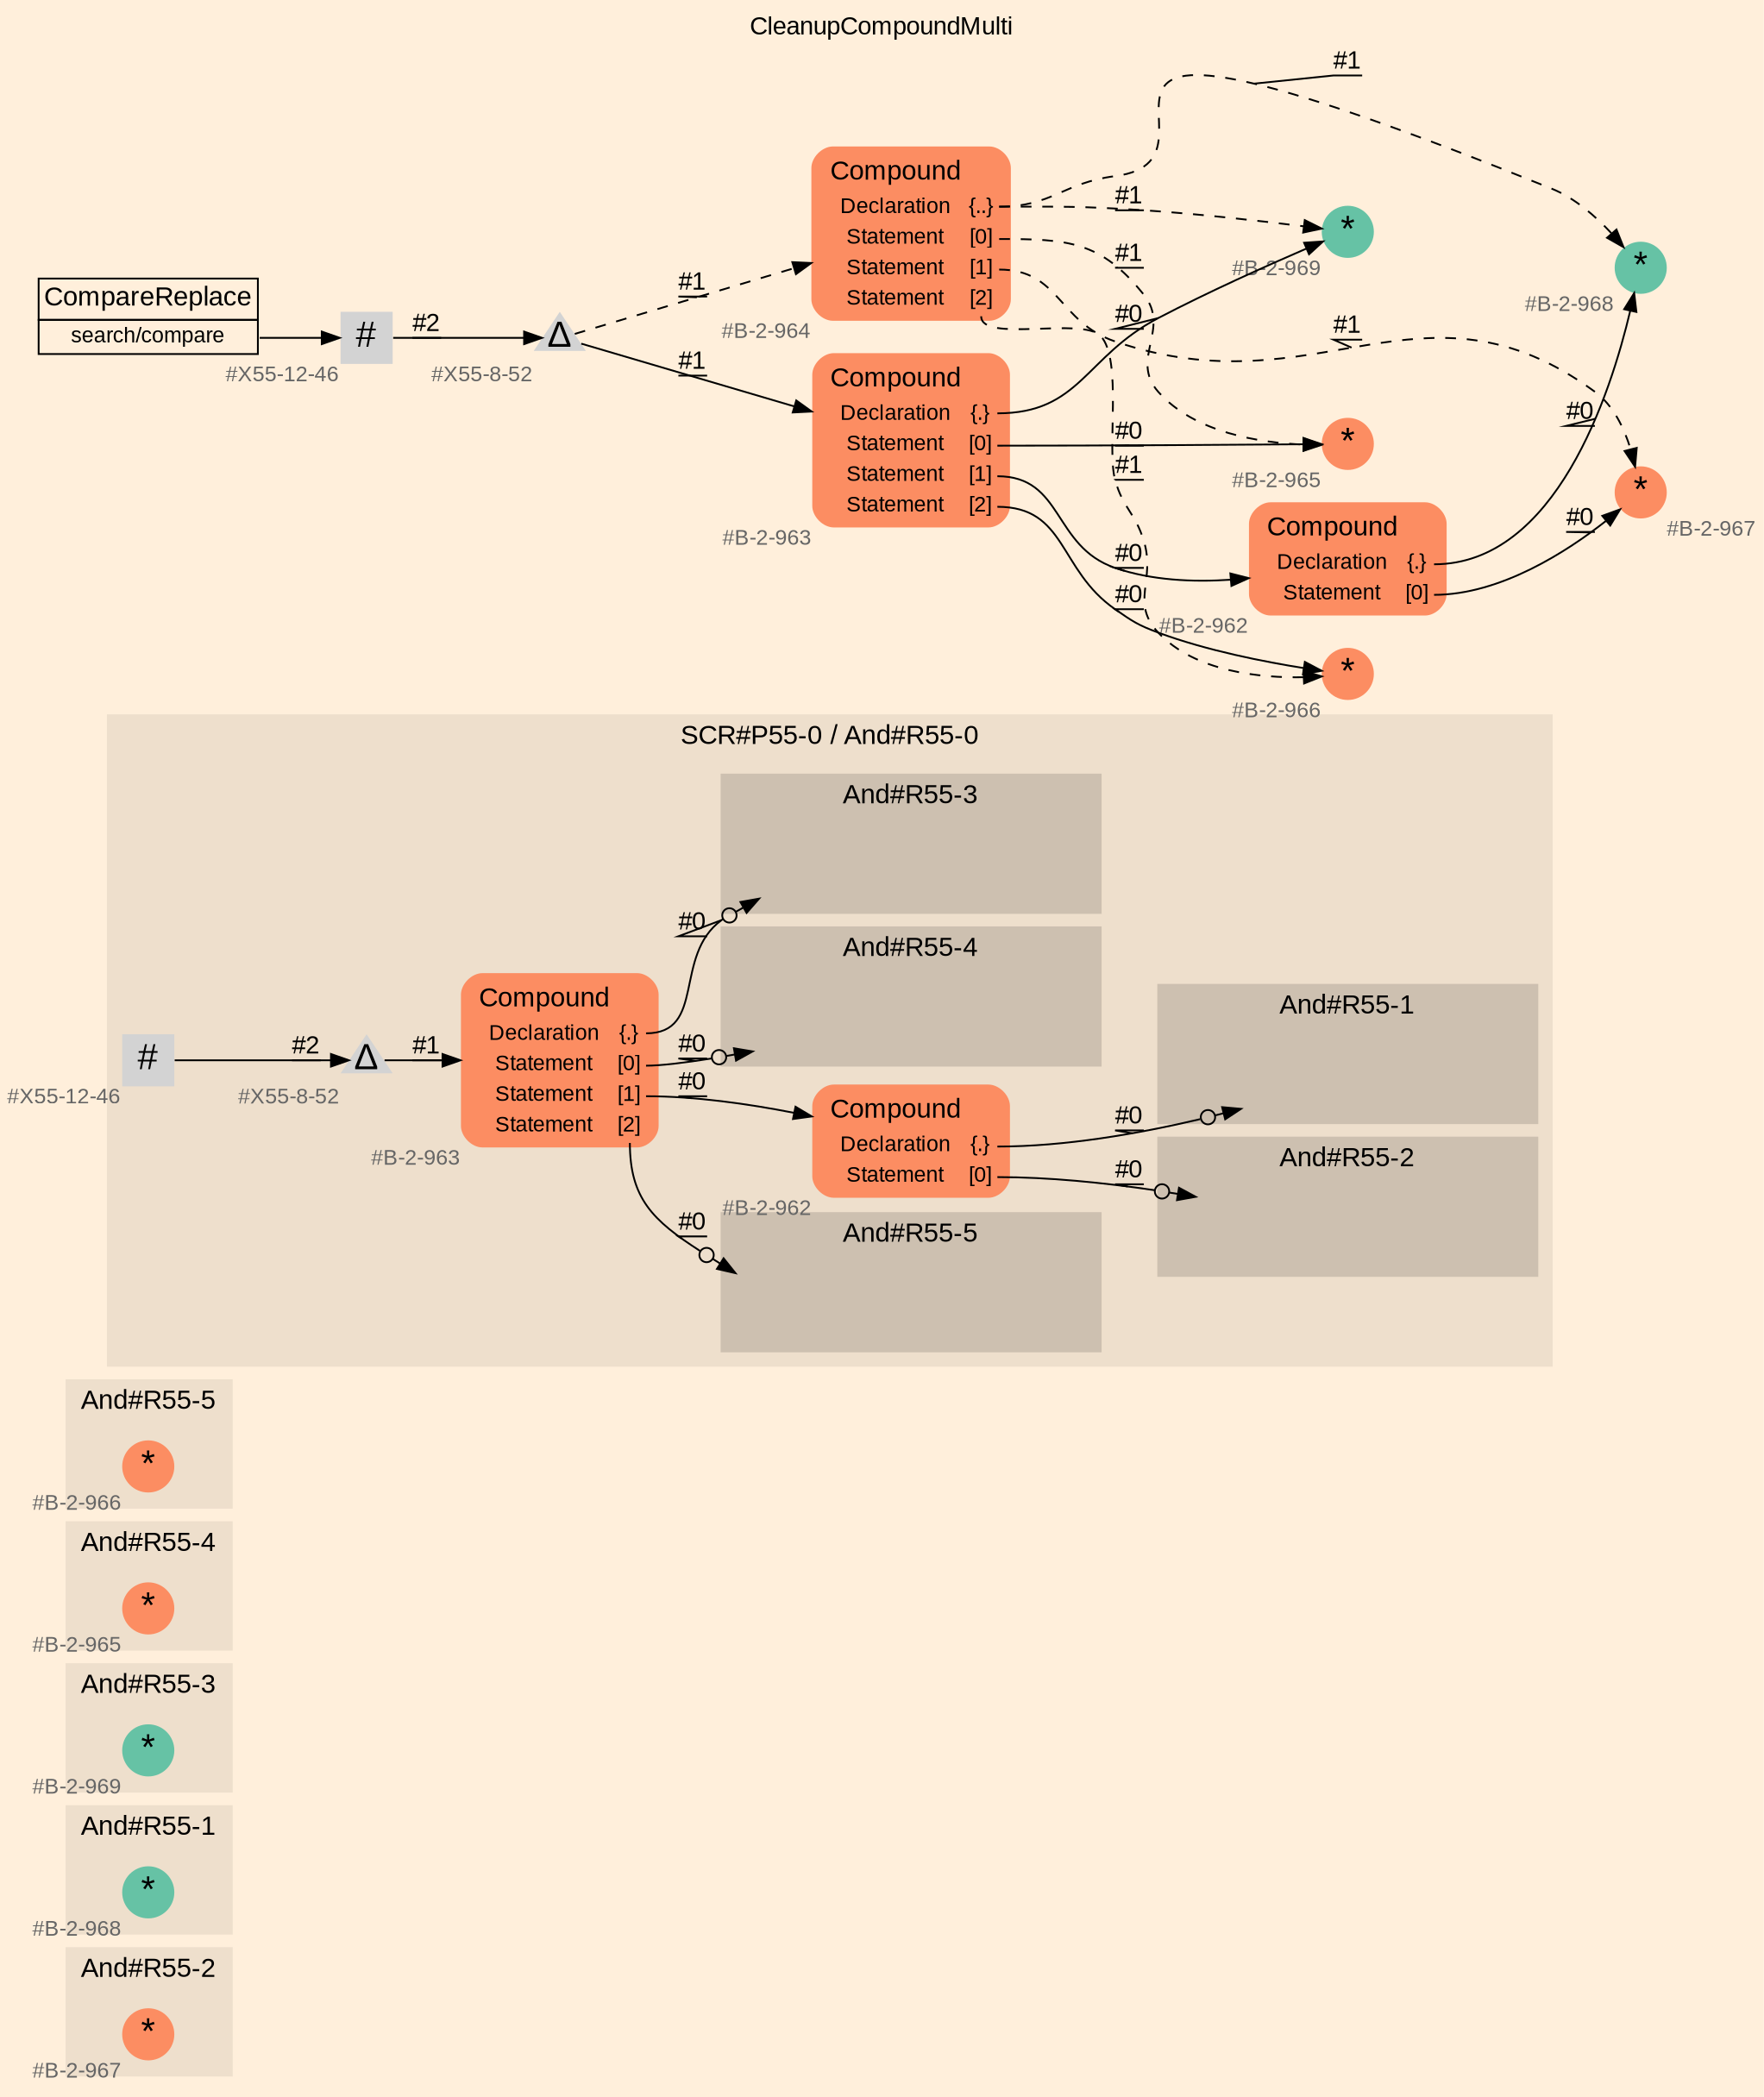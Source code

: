 digraph "CleanupCompoundMulti" {
label = "CleanupCompoundMulti"
labelloc = t
graph [
    rankdir = "LR"
    ranksep = 0.3
    bgcolor = antiquewhite1
    color = black
    fontcolor = black
    fontname = "Arial"
];
node [
    fontname = "Arial"
];
edge [
    fontname = "Arial"
];

// -------------------- figure And#R55-2 --------------------
// -------- region And#R55-2 ----------
subgraph "clusterAnd#R55-2" {
    label = "And#R55-2"
    style = "filled"
    color = antiquewhite2
    fontsize = "15"
    // -------- block And#R55-2/#B-2-967 ----------
    "And#R55-2/#B-2-967" [
        fillcolor = "/set28/2"
        xlabel = "#B-2-967"
        fontsize = "12"
        fontcolor = grey40
        shape = "circle"
        label = <<FONT COLOR="black" POINT-SIZE="20">*</FONT>>
        style = "filled"
        penwidth = 0.0
        fixedsize = true
        width = 0.4
        height = 0.4
    ];
    
}


// -------------------- figure And#R55-1 --------------------
// -------- region And#R55-1 ----------
subgraph "clusterAnd#R55-1" {
    label = "And#R55-1"
    style = "filled"
    color = antiquewhite2
    fontsize = "15"
    // -------- block And#R55-1/#B-2-968 ----------
    "And#R55-1/#B-2-968" [
        fillcolor = "/set28/1"
        xlabel = "#B-2-968"
        fontsize = "12"
        fontcolor = grey40
        shape = "circle"
        label = <<FONT COLOR="black" POINT-SIZE="20">*</FONT>>
        style = "filled"
        penwidth = 0.0
        fixedsize = true
        width = 0.4
        height = 0.4
    ];
    
}


// -------------------- figure And#R55-3 --------------------
// -------- region And#R55-3 ----------
subgraph "clusterAnd#R55-3" {
    label = "And#R55-3"
    style = "filled"
    color = antiquewhite2
    fontsize = "15"
    // -------- block And#R55-3/#B-2-969 ----------
    "And#R55-3/#B-2-969" [
        fillcolor = "/set28/1"
        xlabel = "#B-2-969"
        fontsize = "12"
        fontcolor = grey40
        shape = "circle"
        label = <<FONT COLOR="black" POINT-SIZE="20">*</FONT>>
        style = "filled"
        penwidth = 0.0
        fixedsize = true
        width = 0.4
        height = 0.4
    ];
    
}


// -------------------- figure And#R55-4 --------------------
// -------- region And#R55-4 ----------
subgraph "clusterAnd#R55-4" {
    label = "And#R55-4"
    style = "filled"
    color = antiquewhite2
    fontsize = "15"
    // -------- block And#R55-4/#B-2-965 ----------
    "And#R55-4/#B-2-965" [
        fillcolor = "/set28/2"
        xlabel = "#B-2-965"
        fontsize = "12"
        fontcolor = grey40
        shape = "circle"
        label = <<FONT COLOR="black" POINT-SIZE="20">*</FONT>>
        style = "filled"
        penwidth = 0.0
        fixedsize = true
        width = 0.4
        height = 0.4
    ];
    
}


// -------------------- figure And#R55-5 --------------------
// -------- region And#R55-5 ----------
subgraph "clusterAnd#R55-5" {
    label = "And#R55-5"
    style = "filled"
    color = antiquewhite2
    fontsize = "15"
    // -------- block And#R55-5/#B-2-966 ----------
    "And#R55-5/#B-2-966" [
        fillcolor = "/set28/2"
        xlabel = "#B-2-966"
        fontsize = "12"
        fontcolor = grey40
        shape = "circle"
        label = <<FONT COLOR="black" POINT-SIZE="20">*</FONT>>
        style = "filled"
        penwidth = 0.0
        fixedsize = true
        width = 0.4
        height = 0.4
    ];
    
}


// -------------------- figure And#R55-0 --------------------
// -------- region And#R55-0 ----------
subgraph "clusterAnd#R55-0" {
    label = "SCR#P55-0 / And#R55-0"
    style = "filled"
    color = antiquewhite2
    fontsize = "15"
    // -------- block And#R55-0/#B-2-963 ----------
    "And#R55-0/#B-2-963" [
        fillcolor = "/set28/2"
        xlabel = "#B-2-963"
        fontsize = "12"
        fontcolor = grey40
        shape = "plaintext"
        label = <<TABLE BORDER="0" CELLBORDER="0" CELLSPACING="0">
         <TR><TD><FONT COLOR="black" POINT-SIZE="15">Compound</FONT></TD></TR>
         <TR><TD><FONT COLOR="black" POINT-SIZE="12">Declaration</FONT></TD><TD PORT="port0"><FONT COLOR="black" POINT-SIZE="12">{.}</FONT></TD></TR>
         <TR><TD><FONT COLOR="black" POINT-SIZE="12">Statement</FONT></TD><TD PORT="port1"><FONT COLOR="black" POINT-SIZE="12">[0]</FONT></TD></TR>
         <TR><TD><FONT COLOR="black" POINT-SIZE="12">Statement</FONT></TD><TD PORT="port2"><FONT COLOR="black" POINT-SIZE="12">[1]</FONT></TD></TR>
         <TR><TD><FONT COLOR="black" POINT-SIZE="12">Statement</FONT></TD><TD PORT="port3"><FONT COLOR="black" POINT-SIZE="12">[2]</FONT></TD></TR>
        </TABLE>>
        style = "rounded,filled"
    ];
    
    // -------- block And#R55-0/#B-2-962 ----------
    "And#R55-0/#B-2-962" [
        fillcolor = "/set28/2"
        xlabel = "#B-2-962"
        fontsize = "12"
        fontcolor = grey40
        shape = "plaintext"
        label = <<TABLE BORDER="0" CELLBORDER="0" CELLSPACING="0">
         <TR><TD><FONT COLOR="black" POINT-SIZE="15">Compound</FONT></TD></TR>
         <TR><TD><FONT COLOR="black" POINT-SIZE="12">Declaration</FONT></TD><TD PORT="port0"><FONT COLOR="black" POINT-SIZE="12">{.}</FONT></TD></TR>
         <TR><TD><FONT COLOR="black" POINT-SIZE="12">Statement</FONT></TD><TD PORT="port1"><FONT COLOR="black" POINT-SIZE="12">[0]</FONT></TD></TR>
        </TABLE>>
        style = "rounded,filled"
    ];
    
    // -------- block And#R55-0/#X55-12-46 ----------
    "And#R55-0/#X55-12-46" [
        xlabel = "#X55-12-46"
        fontsize = "12"
        fontcolor = grey40
        shape = "square"
        label = <<FONT COLOR="black" POINT-SIZE="20">#</FONT>>
        style = "filled"
        penwidth = 0.0
        fixedsize = true
        width = 0.4
        height = 0.4
    ];
    
    // -------- block And#R55-0/#X55-8-52 ----------
    "And#R55-0/#X55-8-52" [
        xlabel = "#X55-8-52"
        fontsize = "12"
        fontcolor = grey40
        shape = "triangle"
        label = <<FONT COLOR="black" POINT-SIZE="20">Δ</FONT>>
        style = "filled"
        penwidth = 0.0
        fixedsize = true
        width = 0.4
        height = 0.4
    ];
    
    // -------- region And#R55-0/And#R55-1 ----------
    subgraph "clusterAnd#R55-0/And#R55-1" {
        label = "And#R55-1"
        style = "filled"
        color = antiquewhite3
        fontsize = "15"
        // -------- block And#R55-0/And#R55-1/#B-2-968 ----------
        "And#R55-0/And#R55-1/#B-2-968" [
            fillcolor = "/set28/1"
            xlabel = "#B-2-968"
            fontsize = "12"
            fontcolor = grey40
            shape = "none"
            style = "invisible"
        ];
        
    }
    
    // -------- region And#R55-0/And#R55-2 ----------
    subgraph "clusterAnd#R55-0/And#R55-2" {
        label = "And#R55-2"
        style = "filled"
        color = antiquewhite3
        fontsize = "15"
        // -------- block And#R55-0/And#R55-2/#B-2-967 ----------
        "And#R55-0/And#R55-2/#B-2-967" [
            fillcolor = "/set28/2"
            xlabel = "#B-2-967"
            fontsize = "12"
            fontcolor = grey40
            shape = "none"
            style = "invisible"
        ];
        
    }
    
    // -------- region And#R55-0/And#R55-3 ----------
    subgraph "clusterAnd#R55-0/And#R55-3" {
        label = "And#R55-3"
        style = "filled"
        color = antiquewhite3
        fontsize = "15"
        // -------- block And#R55-0/And#R55-3/#B-2-969 ----------
        "And#R55-0/And#R55-3/#B-2-969" [
            fillcolor = "/set28/1"
            xlabel = "#B-2-969"
            fontsize = "12"
            fontcolor = grey40
            shape = "none"
            style = "invisible"
        ];
        
    }
    
    // -------- region And#R55-0/And#R55-4 ----------
    subgraph "clusterAnd#R55-0/And#R55-4" {
        label = "And#R55-4"
        style = "filled"
        color = antiquewhite3
        fontsize = "15"
        // -------- block And#R55-0/And#R55-4/#B-2-965 ----------
        "And#R55-0/And#R55-4/#B-2-965" [
            fillcolor = "/set28/2"
            xlabel = "#B-2-965"
            fontsize = "12"
            fontcolor = grey40
            shape = "none"
            style = "invisible"
        ];
        
    }
    
    // -------- region And#R55-0/And#R55-5 ----------
    subgraph "clusterAnd#R55-0/And#R55-5" {
        label = "And#R55-5"
        style = "filled"
        color = antiquewhite3
        fontsize = "15"
        // -------- block And#R55-0/And#R55-5/#B-2-966 ----------
        "And#R55-0/And#R55-5/#B-2-966" [
            fillcolor = "/set28/2"
            xlabel = "#B-2-966"
            fontsize = "12"
            fontcolor = grey40
            shape = "none"
            style = "invisible"
        ];
        
    }
    
}

"And#R55-0/#B-2-963":port0 -> "And#R55-0/And#R55-3/#B-2-969" [
    arrowhead="normalnoneodot"
    label = "#0"
    decorate = true
    color = black
    fontcolor = black
];

"And#R55-0/#B-2-963":port1 -> "And#R55-0/And#R55-4/#B-2-965" [
    arrowhead="normalnoneodot"
    label = "#0"
    decorate = true
    color = black
    fontcolor = black
];

"And#R55-0/#B-2-963":port2 -> "And#R55-0/#B-2-962" [
    label = "#0"
    decorate = true
    color = black
    fontcolor = black
];

"And#R55-0/#B-2-963":port3 -> "And#R55-0/And#R55-5/#B-2-966" [
    arrowhead="normalnoneodot"
    label = "#0"
    decorate = true
    color = black
    fontcolor = black
];

"And#R55-0/#B-2-962":port0 -> "And#R55-0/And#R55-1/#B-2-968" [
    arrowhead="normalnoneodot"
    label = "#0"
    decorate = true
    color = black
    fontcolor = black
];

"And#R55-0/#B-2-962":port1 -> "And#R55-0/And#R55-2/#B-2-967" [
    arrowhead="normalnoneodot"
    label = "#0"
    decorate = true
    color = black
    fontcolor = black
];

"And#R55-0/#X55-12-46" -> "And#R55-0/#X55-8-52" [
    label = "#2"
    decorate = true
    color = black
    fontcolor = black
];

"And#R55-0/#X55-8-52" -> "And#R55-0/#B-2-963" [
    label = "#1"
    decorate = true
    color = black
    fontcolor = black
];


// -------------------- transformation figure --------------------
// -------- block CR#X55-10-55 ----------
"CR#X55-10-55" [
    fillcolor = antiquewhite1
    fontsize = "12"
    fontcolor = grey40
    shape = "plaintext"
    label = <<TABLE BORDER="0" CELLBORDER="1" CELLSPACING="0">
     <TR><TD><FONT COLOR="black" POINT-SIZE="15">CompareReplace</FONT></TD></TR>
     <TR><TD PORT="port0"><FONT COLOR="black" POINT-SIZE="12">search/compare</FONT></TD></TR>
    </TABLE>>
    style = "filled"
    color = black
];

// -------- block #X55-12-46 ----------
"#X55-12-46" [
    xlabel = "#X55-12-46"
    fontsize = "12"
    fontcolor = grey40
    shape = "square"
    label = <<FONT COLOR="black" POINT-SIZE="20">#</FONT>>
    style = "filled"
    penwidth = 0.0
    fixedsize = true
    width = 0.4
    height = 0.4
];

// -------- block #X55-8-52 ----------
"#X55-8-52" [
    xlabel = "#X55-8-52"
    fontsize = "12"
    fontcolor = grey40
    shape = "triangle"
    label = <<FONT COLOR="black" POINT-SIZE="20">Δ</FONT>>
    style = "filled"
    penwidth = 0.0
    fixedsize = true
    width = 0.4
    height = 0.4
];

// -------- block #B-2-963 ----------
"#B-2-963" [
    fillcolor = "/set28/2"
    xlabel = "#B-2-963"
    fontsize = "12"
    fontcolor = grey40
    shape = "plaintext"
    label = <<TABLE BORDER="0" CELLBORDER="0" CELLSPACING="0">
     <TR><TD><FONT COLOR="black" POINT-SIZE="15">Compound</FONT></TD></TR>
     <TR><TD><FONT COLOR="black" POINT-SIZE="12">Declaration</FONT></TD><TD PORT="port0"><FONT COLOR="black" POINT-SIZE="12">{.}</FONT></TD></TR>
     <TR><TD><FONT COLOR="black" POINT-SIZE="12">Statement</FONT></TD><TD PORT="port1"><FONT COLOR="black" POINT-SIZE="12">[0]</FONT></TD></TR>
     <TR><TD><FONT COLOR="black" POINT-SIZE="12">Statement</FONT></TD><TD PORT="port2"><FONT COLOR="black" POINT-SIZE="12">[1]</FONT></TD></TR>
     <TR><TD><FONT COLOR="black" POINT-SIZE="12">Statement</FONT></TD><TD PORT="port3"><FONT COLOR="black" POINT-SIZE="12">[2]</FONT></TD></TR>
    </TABLE>>
    style = "rounded,filled"
];

// -------- block #B-2-969 ----------
"#B-2-969" [
    fillcolor = "/set28/1"
    xlabel = "#B-2-969"
    fontsize = "12"
    fontcolor = grey40
    shape = "circle"
    label = <<FONT COLOR="black" POINT-SIZE="20">*</FONT>>
    style = "filled"
    penwidth = 0.0
    fixedsize = true
    width = 0.4
    height = 0.4
];

// -------- block #B-2-965 ----------
"#B-2-965" [
    fillcolor = "/set28/2"
    xlabel = "#B-2-965"
    fontsize = "12"
    fontcolor = grey40
    shape = "circle"
    label = <<FONT COLOR="black" POINT-SIZE="20">*</FONT>>
    style = "filled"
    penwidth = 0.0
    fixedsize = true
    width = 0.4
    height = 0.4
];

// -------- block #B-2-962 ----------
"#B-2-962" [
    fillcolor = "/set28/2"
    xlabel = "#B-2-962"
    fontsize = "12"
    fontcolor = grey40
    shape = "plaintext"
    label = <<TABLE BORDER="0" CELLBORDER="0" CELLSPACING="0">
     <TR><TD><FONT COLOR="black" POINT-SIZE="15">Compound</FONT></TD></TR>
     <TR><TD><FONT COLOR="black" POINT-SIZE="12">Declaration</FONT></TD><TD PORT="port0"><FONT COLOR="black" POINT-SIZE="12">{.}</FONT></TD></TR>
     <TR><TD><FONT COLOR="black" POINT-SIZE="12">Statement</FONT></TD><TD PORT="port1"><FONT COLOR="black" POINT-SIZE="12">[0]</FONT></TD></TR>
    </TABLE>>
    style = "rounded,filled"
];

// -------- block #B-2-968 ----------
"#B-2-968" [
    fillcolor = "/set28/1"
    xlabel = "#B-2-968"
    fontsize = "12"
    fontcolor = grey40
    shape = "circle"
    label = <<FONT COLOR="black" POINT-SIZE="20">*</FONT>>
    style = "filled"
    penwidth = 0.0
    fixedsize = true
    width = 0.4
    height = 0.4
];

// -------- block #B-2-967 ----------
"#B-2-967" [
    fillcolor = "/set28/2"
    xlabel = "#B-2-967"
    fontsize = "12"
    fontcolor = grey40
    shape = "circle"
    label = <<FONT COLOR="black" POINT-SIZE="20">*</FONT>>
    style = "filled"
    penwidth = 0.0
    fixedsize = true
    width = 0.4
    height = 0.4
];

// -------- block #B-2-966 ----------
"#B-2-966" [
    fillcolor = "/set28/2"
    xlabel = "#B-2-966"
    fontsize = "12"
    fontcolor = grey40
    shape = "circle"
    label = <<FONT COLOR="black" POINT-SIZE="20">*</FONT>>
    style = "filled"
    penwidth = 0.0
    fixedsize = true
    width = 0.4
    height = 0.4
];

// -------- block #B-2-964 ----------
"#B-2-964" [
    fillcolor = "/set28/2"
    xlabel = "#B-2-964"
    fontsize = "12"
    fontcolor = grey40
    shape = "plaintext"
    label = <<TABLE BORDER="0" CELLBORDER="0" CELLSPACING="0">
     <TR><TD><FONT COLOR="black" POINT-SIZE="15">Compound</FONT></TD></TR>
     <TR><TD><FONT COLOR="black" POINT-SIZE="12">Declaration</FONT></TD><TD PORT="port0"><FONT COLOR="black" POINT-SIZE="12">{..}</FONT></TD></TR>
     <TR><TD><FONT COLOR="black" POINT-SIZE="12">Statement</FONT></TD><TD PORT="port1"><FONT COLOR="black" POINT-SIZE="12">[0]</FONT></TD></TR>
     <TR><TD><FONT COLOR="black" POINT-SIZE="12">Statement</FONT></TD><TD PORT="port2"><FONT COLOR="black" POINT-SIZE="12">[1]</FONT></TD></TR>
     <TR><TD><FONT COLOR="black" POINT-SIZE="12">Statement</FONT></TD><TD PORT="port3"><FONT COLOR="black" POINT-SIZE="12">[2]</FONT></TD></TR>
    </TABLE>>
    style = "rounded,filled"
];

"CR#X55-10-55":port0 -> "#X55-12-46" [
    label = ""
    decorate = true
    color = black
    fontcolor = black
];

"#X55-12-46" -> "#X55-8-52" [
    label = "#2"
    decorate = true
    color = black
    fontcolor = black
];

"#X55-8-52" -> "#B-2-963" [
    label = "#1"
    decorate = true
    color = black
    fontcolor = black
];

"#X55-8-52" -> "#B-2-964" [
    style="dashed"
    label = "#1"
    decorate = true
    color = black
    fontcolor = black
];

"#B-2-963":port0 -> "#B-2-969" [
    label = "#0"
    decorate = true
    color = black
    fontcolor = black
];

"#B-2-963":port1 -> "#B-2-965" [
    label = "#0"
    decorate = true
    color = black
    fontcolor = black
];

"#B-2-963":port2 -> "#B-2-962" [
    label = "#0"
    decorate = true
    color = black
    fontcolor = black
];

"#B-2-963":port3 -> "#B-2-966" [
    label = "#0"
    decorate = true
    color = black
    fontcolor = black
];

"#B-2-962":port0 -> "#B-2-968" [
    label = "#0"
    decorate = true
    color = black
    fontcolor = black
];

"#B-2-962":port1 -> "#B-2-967" [
    label = "#0"
    decorate = true
    color = black
    fontcolor = black
];

"#B-2-964":port0 -> "#B-2-968" [
    style="dashed"
    label = "#1"
    decorate = true
    color = black
    fontcolor = black
];

"#B-2-964":port0 -> "#B-2-969" [
    style="dashed"
    label = "#1"
    decorate = true
    color = black
    fontcolor = black
];

"#B-2-964":port1 -> "#B-2-965" [
    style="dashed"
    label = "#1"
    decorate = true
    color = black
    fontcolor = black
];

"#B-2-964":port2 -> "#B-2-967" [
    style="dashed"
    label = "#1"
    decorate = true
    color = black
    fontcolor = black
];

"#B-2-964":port3 -> "#B-2-966" [
    style="dashed"
    label = "#1"
    decorate = true
    color = black
    fontcolor = black
];


}
